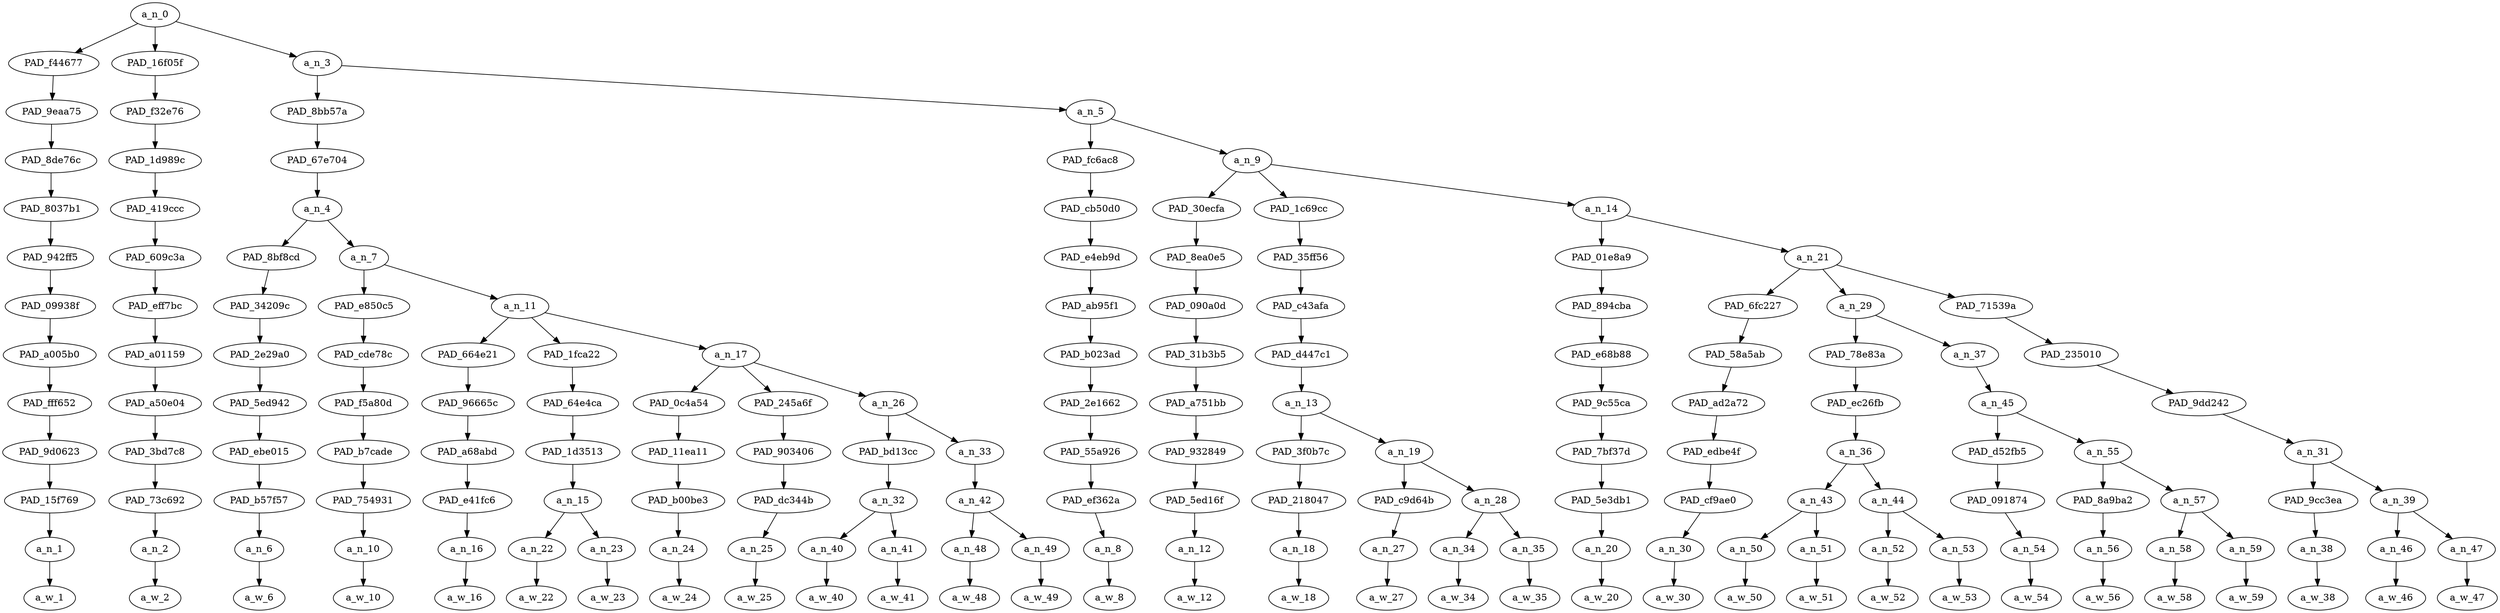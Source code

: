 strict digraph "" {
	a_n_0	[div_dir=1,
		index=0,
		level=12,
		pos="3.4406828703703702,12!",
		text_span="[0, 1, 2, 3, 4, 5, 6, 7, 8, 9, 10, 11, 12, 13, 14, 15, 16, 17, 18, 19, 20, 21, 22, 23, 24, 25, 26, 27, 28, 29, 30, 31]",
		value=0.99999999];
	PAD_f44677	[div_dir=1,
		index=0,
		level=11,
		pos="0.0,11!",
		text_span="[0]",
		value=0.09058670];
	a_n_0 -> PAD_f44677;
	PAD_16f05f	[div_dir=-1,
		index=1,
		level=11,
		pos="1.0,11!",
		text_span="[1]",
		value=0.03178592];
	a_n_0 -> PAD_16f05f;
	a_n_3	[div_dir=1,
		index=2,
		level=11,
		pos="9.32204861111111,11!",
		text_span="[2, 3, 4, 5, 6, 7, 8, 9, 10, 11, 12, 13, 14, 15, 16, 17, 18, 19, 20, 21, 22, 23, 24, 25, 26, 27, 28, 29, 30, 31]",
		value=0.87699765];
	a_n_0 -> a_n_3;
	PAD_9eaa75	[div_dir=1,
		index=0,
		level=10,
		pos="0.0,10!",
		text_span="[0]",
		value=0.09058670];
	PAD_f44677 -> PAD_9eaa75;
	PAD_8de76c	[div_dir=1,
		index=0,
		level=9,
		pos="0.0,9!",
		text_span="[0]",
		value=0.09058670];
	PAD_9eaa75 -> PAD_8de76c;
	PAD_8037b1	[div_dir=1,
		index=0,
		level=8,
		pos="0.0,8!",
		text_span="[0]",
		value=0.09058670];
	PAD_8de76c -> PAD_8037b1;
	PAD_942ff5	[div_dir=1,
		index=0,
		level=7,
		pos="0.0,7!",
		text_span="[0]",
		value=0.09058670];
	PAD_8037b1 -> PAD_942ff5;
	PAD_09938f	[div_dir=1,
		index=0,
		level=6,
		pos="0.0,6!",
		text_span="[0]",
		value=0.09058670];
	PAD_942ff5 -> PAD_09938f;
	PAD_a005b0	[div_dir=1,
		index=0,
		level=5,
		pos="0.0,5!",
		text_span="[0]",
		value=0.09058670];
	PAD_09938f -> PAD_a005b0;
	PAD_fff652	[div_dir=1,
		index=0,
		level=4,
		pos="0.0,4!",
		text_span="[0]",
		value=0.09058670];
	PAD_a005b0 -> PAD_fff652;
	PAD_9d0623	[div_dir=1,
		index=0,
		level=3,
		pos="0.0,3!",
		text_span="[0]",
		value=0.09058670];
	PAD_fff652 -> PAD_9d0623;
	PAD_15f769	[div_dir=1,
		index=0,
		level=2,
		pos="0.0,2!",
		text_span="[0]",
		value=0.09058670];
	PAD_9d0623 -> PAD_15f769;
	a_n_1	[div_dir=1,
		index=0,
		level=1,
		pos="0.0,1!",
		text_span="[0]",
		value=0.09058670];
	PAD_15f769 -> a_n_1;
	a_w_1	[div_dir=0,
		index=0,
		level=0,
		pos="0,0!",
		text_span="[0]",
		value=yes];
	a_n_1 -> a_w_1;
	PAD_f32e76	[div_dir=-1,
		index=1,
		level=10,
		pos="1.0,10!",
		text_span="[1]",
		value=0.03178592];
	PAD_16f05f -> PAD_f32e76;
	PAD_1d989c	[div_dir=-1,
		index=1,
		level=9,
		pos="1.0,9!",
		text_span="[1]",
		value=0.03178592];
	PAD_f32e76 -> PAD_1d989c;
	PAD_419ccc	[div_dir=-1,
		index=1,
		level=8,
		pos="1.0,8!",
		text_span="[1]",
		value=0.03178592];
	PAD_1d989c -> PAD_419ccc;
	PAD_609c3a	[div_dir=-1,
		index=1,
		level=7,
		pos="1.0,7!",
		text_span="[1]",
		value=0.03178592];
	PAD_419ccc -> PAD_609c3a;
	PAD_eff7bc	[div_dir=-1,
		index=1,
		level=6,
		pos="1.0,6!",
		text_span="[1]",
		value=0.03178592];
	PAD_609c3a -> PAD_eff7bc;
	PAD_a01159	[div_dir=-1,
		index=1,
		level=5,
		pos="1.0,5!",
		text_span="[1]",
		value=0.03178592];
	PAD_eff7bc -> PAD_a01159;
	PAD_a50e04	[div_dir=-1,
		index=1,
		level=4,
		pos="1.0,4!",
		text_span="[1]",
		value=0.03178592];
	PAD_a01159 -> PAD_a50e04;
	PAD_3bd7c8	[div_dir=-1,
		index=1,
		level=3,
		pos="1.0,3!",
		text_span="[1]",
		value=0.03178592];
	PAD_a50e04 -> PAD_3bd7c8;
	PAD_73c692	[div_dir=-1,
		index=1,
		level=2,
		pos="1.0,2!",
		text_span="[1]",
		value=0.03178592];
	PAD_3bd7c8 -> PAD_73c692;
	a_n_2	[div_dir=-1,
		index=1,
		level=1,
		pos="1.0,1!",
		text_span="[1]",
		value=0.03178592];
	PAD_73c692 -> a_n_2;
	a_w_2	[div_dir=0,
		index=1,
		level=0,
		pos="1,0!",
		text_span="[1]",
		value=so];
	a_n_2 -> a_w_2;
	PAD_8bb57a	[div_dir=1,
		index=2,
		level=10,
		pos="3.333333333333333,10!",
		text_span="[2, 3, 4, 5, 6, 7, 8, 9, 10, 11, 12]",
		value=0.31840728];
	a_n_3 -> PAD_8bb57a;
	a_n_5	[div_dir=1,
		index=3,
		level=10,
		pos="15.31076388888889,10!",
		text_span="[13, 14, 15, 16, 17, 18, 19, 20, 21, 22, 23, 24, 25, 26, 27, 28, 29, 30, 31]",
		value=0.55809228];
	a_n_3 -> a_n_5;
	PAD_67e704	[div_dir=1,
		index=2,
		level=9,
		pos="3.333333333333333,9!",
		text_span="[2, 3, 4, 5, 6, 7, 8, 9, 10, 11, 12]",
		value=0.31840728];
	PAD_8bb57a -> PAD_67e704;
	a_n_4	[div_dir=1,
		index=2,
		level=8,
		pos="3.333333333333333,8!",
		text_span="[2, 3, 4, 5, 6, 7, 8, 9, 10, 11, 12]",
		value=0.31840728];
	PAD_67e704 -> a_n_4;
	PAD_8bf8cd	[div_dir=1,
		index=2,
		level=7,
		pos="2.0,7!",
		text_span="[2]",
		value=0.01932368];
	a_n_4 -> PAD_8bf8cd;
	a_n_7	[div_dir=1,
		index=3,
		level=7,
		pos="4.666666666666666,7!",
		text_span="[3, 4, 5, 6, 7, 8, 9, 10, 11, 12]",
		value=0.29874480];
	a_n_4 -> a_n_7;
	PAD_34209c	[div_dir=1,
		index=2,
		level=6,
		pos="2.0,6!",
		text_span="[2]",
		value=0.01932368];
	PAD_8bf8cd -> PAD_34209c;
	PAD_2e29a0	[div_dir=1,
		index=2,
		level=5,
		pos="2.0,5!",
		text_span="[2]",
		value=0.01932368];
	PAD_34209c -> PAD_2e29a0;
	PAD_5ed942	[div_dir=1,
		index=2,
		level=4,
		pos="2.0,4!",
		text_span="[2]",
		value=0.01932368];
	PAD_2e29a0 -> PAD_5ed942;
	PAD_ebe015	[div_dir=1,
		index=2,
		level=3,
		pos="2.0,3!",
		text_span="[2]",
		value=0.01932368];
	PAD_5ed942 -> PAD_ebe015;
	PAD_b57f57	[div_dir=1,
		index=2,
		level=2,
		pos="2.0,2!",
		text_span="[2]",
		value=0.01932368];
	PAD_ebe015 -> PAD_b57f57;
	a_n_6	[div_dir=1,
		index=2,
		level=1,
		pos="2.0,1!",
		text_span="[2]",
		value=0.01932368];
	PAD_b57f57 -> a_n_6;
	a_w_6	[div_dir=0,
		index=2,
		level=0,
		pos="2,0!",
		text_span="[2]",
		value=if];
	a_n_6 -> a_w_6;
	PAD_e850c5	[div_dir=1,
		index=3,
		level=6,
		pos="3.0,6!",
		text_span="[3]",
		value=0.02179405];
	a_n_7 -> PAD_e850c5;
	a_n_11	[div_dir=1,
		index=4,
		level=6,
		pos="6.333333333333333,6!",
		text_span="[4, 5, 6, 7, 8, 9, 10, 11, 12]",
		value=0.27660105];
	a_n_7 -> a_n_11;
	PAD_cde78c	[div_dir=1,
		index=3,
		level=5,
		pos="3.0,5!",
		text_span="[3]",
		value=0.02179405];
	PAD_e850c5 -> PAD_cde78c;
	PAD_f5a80d	[div_dir=1,
		index=3,
		level=4,
		pos="3.0,4!",
		text_span="[3]",
		value=0.02179405];
	PAD_cde78c -> PAD_f5a80d;
	PAD_b7cade	[div_dir=1,
		index=3,
		level=3,
		pos="3.0,3!",
		text_span="[3]",
		value=0.02179405];
	PAD_f5a80d -> PAD_b7cade;
	PAD_754931	[div_dir=1,
		index=3,
		level=2,
		pos="3.0,2!",
		text_span="[3]",
		value=0.02179405];
	PAD_b7cade -> PAD_754931;
	a_n_10	[div_dir=1,
		index=3,
		level=1,
		pos="3.0,1!",
		text_span="[3]",
		value=0.02179405];
	PAD_754931 -> a_n_10;
	a_w_10	[div_dir=0,
		index=3,
		level=0,
		pos="3,0!",
		text_span="[3]",
		value=you];
	a_n_10 -> a_w_10;
	PAD_664e21	[div_dir=1,
		index=5,
		level=5,
		pos="6.0,5!",
		text_span="[6]",
		value=0.01630848];
	a_n_11 -> PAD_664e21;
	PAD_1fca22	[div_dir=1,
		index=4,
		level=5,
		pos="4.5,5!",
		text_span="[4, 5]",
		value=0.11226548];
	a_n_11 -> PAD_1fca22;
	a_n_17	[div_dir=1,
		index=6,
		level=5,
		pos="8.5,5!",
		text_span="[7, 8, 9, 10, 11, 12]",
		value=0.14772161];
	a_n_11 -> a_n_17;
	PAD_96665c	[div_dir=1,
		index=5,
		level=4,
		pos="6.0,4!",
		text_span="[6]",
		value=0.01630848];
	PAD_664e21 -> PAD_96665c;
	PAD_a68abd	[div_dir=1,
		index=5,
		level=3,
		pos="6.0,3!",
		text_span="[6]",
		value=0.01630848];
	PAD_96665c -> PAD_a68abd;
	PAD_e41fc6	[div_dir=1,
		index=5,
		level=2,
		pos="6.0,2!",
		text_span="[6]",
		value=0.01630848];
	PAD_a68abd -> PAD_e41fc6;
	a_n_16	[div_dir=1,
		index=6,
		level=1,
		pos="6.0,1!",
		text_span="[6]",
		value=0.01630848];
	PAD_e41fc6 -> a_n_16;
	a_w_16	[div_dir=0,
		index=6,
		level=0,
		pos="6,0!",
		text_span="[6]",
		value=but];
	a_n_16 -> a_w_16;
	PAD_64e4ca	[div_dir=1,
		index=4,
		level=4,
		pos="4.5,4!",
		text_span="[4, 5]",
		value=0.11226548];
	PAD_1fca22 -> PAD_64e4ca;
	PAD_1d3513	[div_dir=1,
		index=4,
		level=3,
		pos="4.5,3!",
		text_span="[4, 5]",
		value=0.11226548];
	PAD_64e4ca -> PAD_1d3513;
	a_n_15	[div_dir=1,
		index=4,
		level=2,
		pos="4.5,2!",
		text_span="[4, 5]",
		value=0.11226548];
	PAD_1d3513 -> a_n_15;
	a_n_22	[div_dir=1,
		index=4,
		level=1,
		pos="4.0,1!",
		text_span="[4]",
		value=0.02887502];
	a_n_15 -> a_n_22;
	a_n_23	[div_dir=1,
		index=5,
		level=1,
		pos="5.0,1!",
		text_span="[5]",
		value=0.08311093];
	a_n_15 -> a_n_23;
	a_w_22	[div_dir=0,
		index=4,
		level=0,
		pos="4,0!",
		text_span="[4]",
		value=hate];
	a_n_22 -> a_w_22;
	a_w_23	[div_dir=0,
		index=5,
		level=0,
		pos="5,0!",
		text_span="[5]",
		value=faggots];
	a_n_23 -> a_w_23;
	PAD_0c4a54	[div_dir=-1,
		index=6,
		level=4,
		pos="7.0,4!",
		text_span="[7]",
		value=0.01522453];
	a_n_17 -> PAD_0c4a54;
	PAD_245a6f	[div_dir=-1,
		index=7,
		level=4,
		pos="8.0,4!",
		text_span="[8]",
		value=0.01356610];
	a_n_17 -> PAD_245a6f;
	a_n_26	[div_dir=1,
		index=8,
		level=4,
		pos="10.5,4!",
		text_span="[9, 10, 11, 12]",
		value=0.11874001];
	a_n_17 -> a_n_26;
	PAD_11ea11	[div_dir=-1,
		index=6,
		level=3,
		pos="7.0,3!",
		text_span="[7]",
		value=0.01522453];
	PAD_0c4a54 -> PAD_11ea11;
	PAD_b00be3	[div_dir=-1,
		index=6,
		level=2,
		pos="7.0,2!",
		text_span="[7]",
		value=0.01522453];
	PAD_11ea11 -> PAD_b00be3;
	a_n_24	[div_dir=-1,
		index=7,
		level=1,
		pos="7.0,1!",
		text_span="[7]",
		value=0.01522453];
	PAD_b00be3 -> a_n_24;
	a_w_24	[div_dir=0,
		index=7,
		level=0,
		pos="7,0!",
		text_span="[7]",
		value=are];
	a_n_24 -> a_w_24;
	PAD_903406	[div_dir=-1,
		index=7,
		level=3,
		pos="8.0,3!",
		text_span="[8]",
		value=0.01356610];
	PAD_245a6f -> PAD_903406;
	PAD_dc344b	[div_dir=-1,
		index=7,
		level=2,
		pos="8.0,2!",
		text_span="[8]",
		value=0.01356610];
	PAD_903406 -> PAD_dc344b;
	a_n_25	[div_dir=-1,
		index=8,
		level=1,
		pos="8.0,1!",
		text_span="[8]",
		value=0.01356610];
	PAD_dc344b -> a_n_25;
	a_w_25	[div_dir=0,
		index=8,
		level=0,
		pos="8,0!",
		text_span="[8]",
		value=not];
	a_n_25 -> a_w_25;
	PAD_bd13cc	[div_dir=1,
		index=8,
		level=3,
		pos="9.5,3!",
		text_span="[9, 10]",
		value=0.07770384];
	a_n_26 -> PAD_bd13cc;
	a_n_33	[div_dir=1,
		index=9,
		level=3,
		pos="11.5,3!",
		text_span="[11, 12]",
		value=0.04080536];
	a_n_26 -> a_n_33;
	a_n_32	[div_dir=1,
		index=8,
		level=2,
		pos="9.5,2!",
		text_span="[9, 10]",
		value=0.07770384];
	PAD_bd13cc -> a_n_32;
	a_n_40	[div_dir=1,
		index=9,
		level=1,
		pos="9.0,1!",
		text_span="[9]",
		value=0.01633974];
	a_n_32 -> a_n_40;
	a_n_41	[div_dir=1,
		index=10,
		level=1,
		pos="10.0,1!",
		text_span="[10]",
		value=0.06120437];
	a_n_32 -> a_n_41;
	a_w_40	[div_dir=0,
		index=9,
		level=0,
		pos="9,0!",
		text_span="[9]",
		value=a];
	a_n_40 -> a_w_40;
	a_w_41	[div_dir=0,
		index=10,
		level=0,
		pos="10,0!",
		text_span="[10]",
		value=faggot];
	a_n_41 -> a_w_41;
	a_n_42	[div_dir=1,
		index=9,
		level=2,
		pos="11.5,2!",
		text_span="[11, 12]",
		value=0.04063277];
	a_n_33 -> a_n_42;
	a_n_48	[div_dir=1,
		index=11,
		level=1,
		pos="11.0,1!",
		text_span="[11]",
		value=0.01782715];
	a_n_42 -> a_n_48;
	a_n_49	[div_dir=1,
		index=12,
		level=1,
		pos="12.0,1!",
		text_span="[12]",
		value=0.02263302];
	a_n_42 -> a_n_49;
	a_w_48	[div_dir=0,
		index=11,
		level=0,
		pos="11,0!",
		text_span="[11]",
		value=yourself];
	a_n_48 -> a_w_48;
	a_w_49	[div_dir=0,
		index=12,
		level=0,
		pos="12,0!",
		text_span="[12]",
		value=god];
	a_n_49 -> a_w_49;
	PAD_fc6ac8	[div_dir=1,
		index=3,
		level=9,
		pos="13.0,9!",
		text_span="[13]",
		value=0.01809486];
	a_n_5 -> PAD_fc6ac8;
	a_n_9	[div_dir=1,
		index=4,
		level=9,
		pos="17.62152777777778,9!",
		text_span="[14, 15, 16, 17, 18, 19, 20, 21, 22, 23, 24, 25, 26, 27, 28, 29, 30, 31]",
		value=0.53963043];
	a_n_5 -> a_n_9;
	PAD_cb50d0	[div_dir=1,
		index=3,
		level=8,
		pos="13.0,8!",
		text_span="[13]",
		value=0.01809486];
	PAD_fc6ac8 -> PAD_cb50d0;
	PAD_e4eb9d	[div_dir=1,
		index=4,
		level=7,
		pos="13.0,7!",
		text_span="[13]",
		value=0.01809486];
	PAD_cb50d0 -> PAD_e4eb9d;
	PAD_ab95f1	[div_dir=1,
		index=5,
		level=6,
		pos="13.0,6!",
		text_span="[13]",
		value=0.01809486];
	PAD_e4eb9d -> PAD_ab95f1;
	PAD_b023ad	[div_dir=1,
		index=7,
		level=5,
		pos="13.0,5!",
		text_span="[13]",
		value=0.01809486];
	PAD_ab95f1 -> PAD_b023ad;
	PAD_2e1662	[div_dir=1,
		index=9,
		level=4,
		pos="13.0,4!",
		text_span="[13]",
		value=0.01809486];
	PAD_b023ad -> PAD_2e1662;
	PAD_55a926	[div_dir=1,
		index=10,
		level=3,
		pos="13.0,3!",
		text_span="[13]",
		value=0.01809486];
	PAD_2e1662 -> PAD_55a926;
	PAD_ef362a	[div_dir=1,
		index=10,
		level=2,
		pos="13.0,2!",
		text_span="[13]",
		value=0.01809486];
	PAD_55a926 -> PAD_ef362a;
	a_n_8	[div_dir=1,
		index=13,
		level=1,
		pos="13.0,1!",
		text_span="[13]",
		value=0.01809486];
	PAD_ef362a -> a_n_8;
	a_w_8	[div_dir=0,
		index=13,
		level=0,
		pos="13,0!",
		text_span="[13]",
		value=will];
	a_n_8 -> a_w_8;
	PAD_30ecfa	[div_dir=-1,
		index=4,
		level=8,
		pos="14.0,8!",
		text_span="[14]",
		value=0.01578069];
	a_n_9 -> PAD_30ecfa;
	PAD_1c69cc	[div_dir=1,
		index=5,
		level=8,
		pos="15.875,8!",
		text_span="[15, 16, 17, 18]",
		value=0.13451234];
	a_n_9 -> PAD_1c69cc;
	a_n_14	[div_dir=1,
		index=6,
		level=8,
		pos="22.989583333333336,8!",
		text_span="[19, 20, 21, 22, 23, 24, 25, 26, 27, 28, 29, 30, 31]",
		value=0.38898133];
	a_n_9 -> a_n_14;
	PAD_8ea0e5	[div_dir=-1,
		index=5,
		level=7,
		pos="14.0,7!",
		text_span="[14]",
		value=0.01578069];
	PAD_30ecfa -> PAD_8ea0e5;
	PAD_090a0d	[div_dir=-1,
		index=6,
		level=6,
		pos="14.0,6!",
		text_span="[14]",
		value=0.01578069];
	PAD_8ea0e5 -> PAD_090a0d;
	PAD_31b3b5	[div_dir=-1,
		index=8,
		level=5,
		pos="14.0,5!",
		text_span="[14]",
		value=0.01578069];
	PAD_090a0d -> PAD_31b3b5;
	PAD_a751bb	[div_dir=-1,
		index=10,
		level=4,
		pos="14.0,4!",
		text_span="[14]",
		value=0.01578069];
	PAD_31b3b5 -> PAD_a751bb;
	PAD_932849	[div_dir=-1,
		index=11,
		level=3,
		pos="14.0,3!",
		text_span="[14]",
		value=0.01578069];
	PAD_a751bb -> PAD_932849;
	PAD_5ed16f	[div_dir=-1,
		index=11,
		level=2,
		pos="14.0,2!",
		text_span="[14]",
		value=0.01578069];
	PAD_932849 -> PAD_5ed16f;
	a_n_12	[div_dir=-1,
		index=14,
		level=1,
		pos="14.0,1!",
		text_span="[14]",
		value=0.01578069];
	PAD_5ed16f -> a_n_12;
	a_w_12	[div_dir=0,
		index=14,
		level=0,
		pos="14,0!",
		text_span="[14]",
		value=like];
	a_n_12 -> a_w_12;
	PAD_35ff56	[div_dir=1,
		index=6,
		level=7,
		pos="15.875,7!",
		text_span="[15, 16, 17, 18]",
		value=0.13451234];
	PAD_1c69cc -> PAD_35ff56;
	PAD_c43afa	[div_dir=1,
		index=7,
		level=6,
		pos="15.875,6!",
		text_span="[15, 16, 17, 18]",
		value=0.13451234];
	PAD_35ff56 -> PAD_c43afa;
	PAD_d447c1	[div_dir=1,
		index=9,
		level=5,
		pos="15.875,5!",
		text_span="[15, 16, 17, 18]",
		value=0.13451234];
	PAD_c43afa -> PAD_d447c1;
	a_n_13	[div_dir=1,
		index=11,
		level=4,
		pos="15.875,4!",
		text_span="[15, 16, 17, 18]",
		value=0.13451234];
	PAD_d447c1 -> a_n_13;
	PAD_3f0b7c	[div_dir=1,
		index=12,
		level=3,
		pos="15.0,3!",
		text_span="[15]",
		value=0.01565480];
	a_n_13 -> PAD_3f0b7c;
	a_n_19	[div_dir=1,
		index=13,
		level=3,
		pos="16.75,3!",
		text_span="[16, 17, 18]",
		value=0.11862025];
	a_n_13 -> a_n_19;
	PAD_218047	[div_dir=1,
		index=12,
		level=2,
		pos="15.0,2!",
		text_span="[15]",
		value=0.01565480];
	PAD_3f0b7c -> PAD_218047;
	a_n_18	[div_dir=1,
		index=15,
		level=1,
		pos="15.0,1!",
		text_span="[15]",
		value=0.01565480];
	PAD_218047 -> a_n_18;
	a_w_18	[div_dir=0,
		index=15,
		level=0,
		pos="15,0!",
		text_span="[15]",
		value=that];
	a_n_18 -> a_w_18;
	PAD_c9d64b	[div_dir=1,
		index=13,
		level=2,
		pos="16.0,2!",
		text_span="[16]",
		value=0.01889854];
	a_n_19 -> PAD_c9d64b;
	a_n_28	[div_dir=1,
		index=14,
		level=2,
		pos="17.5,2!",
		text_span="[17, 18]",
		value=0.09949736];
	a_n_19 -> a_n_28;
	a_n_27	[div_dir=1,
		index=16,
		level=1,
		pos="16.0,1!",
		text_span="[16]",
		value=0.01889854];
	PAD_c9d64b -> a_n_27;
	a_w_27	[div_dir=0,
		index=16,
		level=0,
		pos="16,0!",
		text_span="[16]",
		value=you1];
	a_n_27 -> a_w_27;
	a_n_34	[div_dir=1,
		index=17,
		level=1,
		pos="17.0,1!",
		text_span="[17]",
		value=0.02434562];
	a_n_28 -> a_n_34;
	a_n_35	[div_dir=1,
		index=18,
		level=1,
		pos="18.0,1!",
		text_span="[18]",
		value=0.07498096];
	a_n_28 -> a_n_35;
	a_w_34	[div_dir=0,
		index=17,
		level=0,
		pos="17,0!",
		text_span="[17]",
		value=hate1];
	a_n_34 -> a_w_34;
	a_w_35	[div_dir=0,
		index=18,
		level=0,
		pos="18,0!",
		text_span="[18]",
		value=faggots1];
	a_n_35 -> a_w_35;
	PAD_01e8a9	[div_dir=1,
		index=7,
		level=7,
		pos="19.0,7!",
		text_span="[19]",
		value=0.02174012];
	a_n_14 -> PAD_01e8a9;
	a_n_21	[div_dir=1,
		index=8,
		level=7,
		pos="26.979166666666668,7!",
		text_span="[20, 21, 22, 23, 24, 25, 26, 27, 28, 29, 30, 31]",
		value=0.36695958];
	a_n_14 -> a_n_21;
	PAD_894cba	[div_dir=1,
		index=8,
		level=6,
		pos="19.0,6!",
		text_span="[19]",
		value=0.02174012];
	PAD_01e8a9 -> PAD_894cba;
	PAD_e68b88	[div_dir=1,
		index=10,
		level=5,
		pos="19.0,5!",
		text_span="[19]",
		value=0.02174012];
	PAD_894cba -> PAD_e68b88;
	PAD_9c55ca	[div_dir=1,
		index=12,
		level=4,
		pos="19.0,4!",
		text_span="[19]",
		value=0.02174012];
	PAD_e68b88 -> PAD_9c55ca;
	PAD_7bf37d	[div_dir=1,
		index=14,
		level=3,
		pos="19.0,3!",
		text_span="[19]",
		value=0.02174012];
	PAD_9c55ca -> PAD_7bf37d;
	PAD_5e3db1	[div_dir=1,
		index=15,
		level=2,
		pos="19.0,2!",
		text_span="[19]",
		value=0.02174012];
	PAD_7bf37d -> PAD_5e3db1;
	a_n_20	[div_dir=1,
		index=19,
		level=1,
		pos="19.0,1!",
		text_span="[19]",
		value=0.02174012];
	PAD_5e3db1 -> a_n_20;
	a_w_20	[div_dir=0,
		index=19,
		level=0,
		pos="19,0!",
		text_span="[19]",
		value=because];
	a_n_20 -> a_w_20;
	PAD_6fc227	[div_dir=1,
		index=10,
		level=6,
		pos="28.0,6!",
		text_span="[28]",
		value=0.03370005];
	a_n_21 -> PAD_6fc227;
	a_n_29	[div_dir=1,
		index=9,
		level=6,
		pos="23.1875,6!",
		text_span="[20, 21, 22, 23, 24, 25, 26, 27]",
		value=0.25532251];
	a_n_21 -> a_n_29;
	PAD_71539a	[div_dir=1,
		index=11,
		level=6,
		pos="29.75,6!",
		text_span="[29, 30, 31]",
		value=0.07766798];
	a_n_21 -> PAD_71539a;
	PAD_58a5ab	[div_dir=1,
		index=13,
		level=5,
		pos="28.0,5!",
		text_span="[28]",
		value=0.03370005];
	PAD_6fc227 -> PAD_58a5ab;
	PAD_ad2a72	[div_dir=1,
		index=15,
		level=4,
		pos="28.0,4!",
		text_span="[28]",
		value=0.03370005];
	PAD_58a5ab -> PAD_ad2a72;
	PAD_edbe4f	[div_dir=1,
		index=18,
		level=3,
		pos="28.0,3!",
		text_span="[28]",
		value=0.03370005];
	PAD_ad2a72 -> PAD_edbe4f;
	PAD_cf9ae0	[div_dir=1,
		index=21,
		level=2,
		pos="28.0,2!",
		text_span="[28]",
		value=0.03370005];
	PAD_edbe4f -> PAD_cf9ae0;
	a_n_30	[div_dir=1,
		index=28,
		level=1,
		pos="28.0,1!",
		text_span="[28]",
		value=0.03370005];
	PAD_cf9ae0 -> a_n_30;
	a_w_30	[div_dir=0,
		index=28,
		level=0,
		pos="28,0!",
		text_span="[28]",
		value=and];
	a_n_30 -> a_w_30;
	PAD_78e83a	[div_dir=1,
		index=11,
		level=5,
		pos="21.5,5!",
		text_span="[20, 21, 22, 23]",
		value=0.12988038];
	a_n_29 -> PAD_78e83a;
	a_n_37	[div_dir=1,
		index=12,
		level=5,
		pos="24.875,5!",
		text_span="[24, 25, 26, 27]",
		value=0.12524983];
	a_n_29 -> a_n_37;
	PAD_ec26fb	[div_dir=1,
		index=13,
		level=4,
		pos="21.5,4!",
		text_span="[20, 21, 22, 23]",
		value=0.12988038];
	PAD_78e83a -> PAD_ec26fb;
	a_n_36	[div_dir=1,
		index=15,
		level=3,
		pos="21.5,3!",
		text_span="[20, 21, 22, 23]",
		value=0.12988038];
	PAD_ec26fb -> a_n_36;
	a_n_43	[div_dir=-1,
		index=16,
		level=2,
		pos="20.5,2!",
		text_span="[20, 21]",
		value=0.04353248];
	a_n_36 -> a_n_43;
	a_n_44	[div_dir=1,
		index=17,
		level=2,
		pos="22.5,2!",
		text_span="[22, 23]",
		value=0.08632122];
	a_n_36 -> a_n_44;
	a_n_50	[div_dir=-1,
		index=20,
		level=1,
		pos="20.0,1!",
		text_span="[20]",
		value=0.02250655];
	a_n_43 -> a_n_50;
	a_n_51	[div_dir=1,
		index=21,
		level=1,
		pos="21.0,1!",
		text_span="[21]",
		value=0.02102410];
	a_n_43 -> a_n_51;
	a_w_50	[div_dir=0,
		index=20,
		level=0,
		pos="20,0!",
		text_span="[20]",
		value=surprise];
	a_n_50 -> a_w_50;
	a_w_51	[div_dir=0,
		index=21,
		level=0,
		pos="21,0!",
		text_span="[21]",
		value=god1];
	a_n_51 -> a_w_51;
	a_n_52	[div_dir=1,
		index=22,
		level=1,
		pos="22.0,1!",
		text_span="[22]",
		value=0.02068185];
	a_n_44 -> a_n_52;
	a_n_53	[div_dir=1,
		index=23,
		level=1,
		pos="23.0,1!",
		text_span="[23]",
		value=0.06560506];
	a_n_44 -> a_n_53;
	a_w_52	[div_dir=0,
		index=22,
		level=0,
		pos="22,0!",
		text_span="[22]",
		value=hates];
	a_n_52 -> a_w_52;
	a_w_53	[div_dir=0,
		index=23,
		level=0,
		pos="23,0!",
		text_span="[23]",
		value=faggots2];
	a_n_53 -> a_w_53;
	a_n_45	[div_dir=1,
		index=14,
		level=4,
		pos="24.875,4!",
		text_span="[24, 25, 26, 27]",
		value=0.12499461];
	a_n_37 -> a_n_45;
	PAD_d52fb5	[div_dir=1,
		index=16,
		level=3,
		pos="24.0,3!",
		text_span="[24]",
		value=0.02072283];
	a_n_45 -> PAD_d52fb5;
	a_n_55	[div_dir=1,
		index=17,
		level=3,
		pos="25.75,3!",
		text_span="[25, 26, 27]",
		value=0.10401656];
	a_n_45 -> a_n_55;
	PAD_091874	[div_dir=1,
		index=18,
		level=2,
		pos="24.0,2!",
		text_span="[24]",
		value=0.02072283];
	PAD_d52fb5 -> PAD_091874;
	a_n_54	[div_dir=1,
		index=24,
		level=1,
		pos="24.0,1!",
		text_span="[24]",
		value=0.02072283];
	PAD_091874 -> a_n_54;
	a_w_54	[div_dir=0,
		index=24,
		level=0,
		pos="24,0!",
		text_span="[24]",
		value=you2];
	a_n_54 -> a_w_54;
	PAD_8a9ba2	[div_dir=1,
		index=19,
		level=2,
		pos="25.0,2!",
		text_span="[25]",
		value=0.02123906];
	a_n_55 -> PAD_8a9ba2;
	a_n_57	[div_dir=1,
		index=20,
		level=2,
		pos="26.5,2!",
		text_span="[26, 27]",
		value=0.08257041];
	a_n_55 -> a_n_57;
	a_n_56	[div_dir=1,
		index=25,
		level=1,
		pos="25.0,1!",
		text_span="[25]",
		value=0.02123906];
	PAD_8a9ba2 -> a_n_56;
	a_w_56	[div_dir=0,
		index=25,
		level=0,
		pos="25,0!",
		text_span="[25]",
		value=are1];
	a_n_56 -> a_w_56;
	a_n_58	[div_dir=-1,
		index=26,
		level=1,
		pos="26.0,1!",
		text_span="[26]",
		value=0.03534798];
	a_n_57 -> a_n_58;
	a_n_59	[div_dir=1,
		index=27,
		level=1,
		pos="27.0,1!",
		text_span="[27]",
		value=0.04707820];
	a_n_57 -> a_n_59;
	a_w_58	[div_dir=0,
		index=26,
		level=0,
		pos="26,0!",
		text_span="[26]",
		value=a1];
	a_n_58 -> a_w_58;
	a_w_59	[div_dir=0,
		index=27,
		level=0,
		pos="27,0!",
		text_span="[27]",
		value=heretic];
	a_n_59 -> a_w_59;
	PAD_235010	[div_dir=1,
		index=14,
		level=5,
		pos="29.75,5!",
		text_span="[29, 30, 31]",
		value=0.07766798];
	PAD_71539a -> PAD_235010;
	PAD_9dd242	[div_dir=1,
		index=16,
		level=4,
		pos="29.75,4!",
		text_span="[29, 30, 31]",
		value=0.07766798];
	PAD_235010 -> PAD_9dd242;
	a_n_31	[div_dir=1,
		index=19,
		level=3,
		pos="29.75,3!",
		text_span="[29, 30, 31]",
		value=0.07766798];
	PAD_9dd242 -> a_n_31;
	PAD_9cc3ea	[div_dir=1,
		index=22,
		level=2,
		pos="29.0,2!",
		text_span="[29]",
		value=0.01926862];
	a_n_31 -> PAD_9cc3ea;
	a_n_39	[div_dir=1,
		index=23,
		level=2,
		pos="30.5,2!",
		text_span="[30, 31]",
		value=0.05817955];
	a_n_31 -> a_n_39;
	a_n_38	[div_dir=1,
		index=29,
		level=1,
		pos="29.0,1!",
		text_span="[29]",
		value=0.01926862];
	PAD_9cc3ea -> a_n_38;
	a_w_38	[div_dir=0,
		index=29,
		level=0,
		pos="29,0!",
		text_span="[29]",
		value=you3];
	a_n_38 -> a_w_38;
	a_n_46	[div_dir=-1,
		index=30,
		level=1,
		pos="30.0,1!",
		text_span="[30]",
		value=0.01813894];
	a_n_39 -> a_n_46;
	a_n_47	[div_dir=1,
		index=31,
		level=1,
		pos="31.0,1!",
		text_span="[31]",
		value=0.03983945];
	a_n_39 -> a_n_47;
	a_w_46	[div_dir=0,
		index=30,
		level=0,
		pos="30,0!",
		text_span="[30]",
		value=are2];
	a_n_46 -> a_w_46;
	a_w_47	[div_dir=0,
		index=31,
		level=0,
		pos="31,0!",
		text_span="[31]",
		value=damned];
	a_n_47 -> a_w_47;
}
